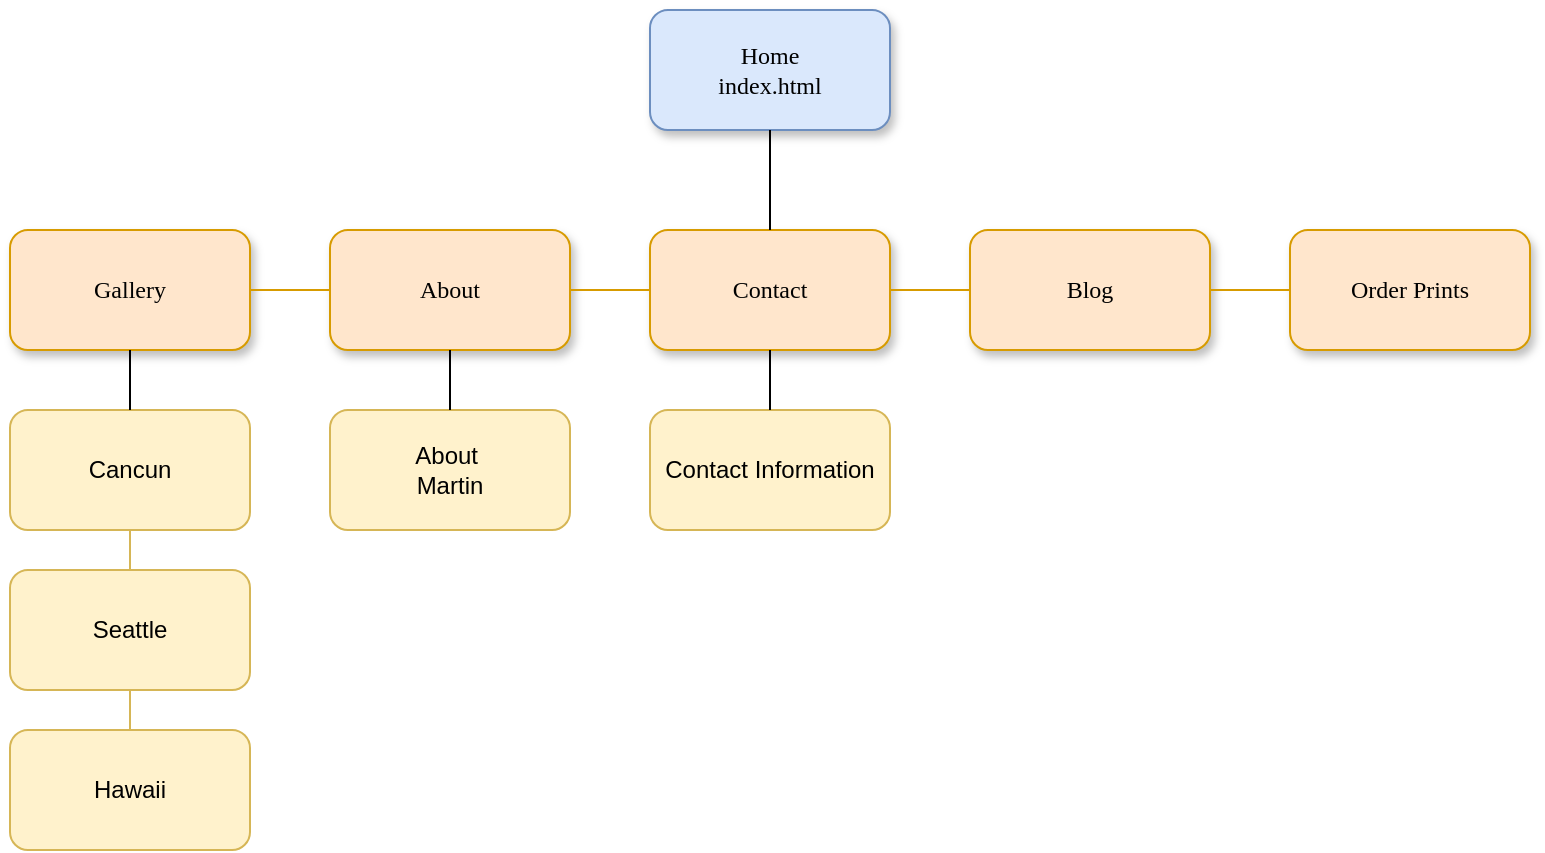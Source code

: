 <mxfile version="14.6.9" type="github"><diagram name="Page-1" id="10a91c8b-09ff-31b1-d368-03940ed4cc9e"><mxGraphModel dx="762" dy="532" grid="1" gridSize="10" guides="1" tooltips="1" connect="1" arrows="1" fold="1" page="1" pageScale="1" pageWidth="1100" pageHeight="850" background="#ffffff" math="0" shadow="0"><root><mxCell id="0"/><mxCell id="1" parent="0"/><mxCell id="62893188c0fa7362-1" value="Home&lt;br&gt;index.html" style="whiteSpace=wrap;html=1;rounded=1;shadow=1;labelBackgroundColor=none;strokeWidth=1;fontFamily=Verdana;fontSize=12;align=center;labelBorderColor=none;fillColor=#dae8fc;strokeColor=#6c8ebf;" parent="1" vertex="1"><mxGeometry x="500" y="40" width="120" height="60" as="geometry"/></mxCell><mxCell id="62893188c0fa7362-2" value="&lt;span&gt;Gallery&lt;/span&gt;" style="whiteSpace=wrap;html=1;rounded=1;shadow=1;labelBackgroundColor=none;strokeWidth=1;fontFamily=Verdana;fontSize=12;align=center;fillColor=#ffe6cc;strokeColor=#d79b00;" parent="1" vertex="1"><mxGeometry x="180" y="150" width="120" height="60" as="geometry"/></mxCell><mxCell id="62893188c0fa7362-3" value="&lt;span&gt;Contact&lt;/span&gt;" style="whiteSpace=wrap;html=1;rounded=1;shadow=1;labelBackgroundColor=none;strokeWidth=1;fontFamily=Verdana;fontSize=12;align=center;fillColor=#ffe6cc;strokeColor=#d79b00;" parent="1" vertex="1"><mxGeometry x="500" y="150" width="120" height="60" as="geometry"/></mxCell><mxCell id="GLnPPPpKqyIls9OnIpHz-1" value="About" style="whiteSpace=wrap;html=1;rounded=1;shadow=1;fontFamily=Verdana;strokeWidth=1;fillColor=#ffe6cc;strokeColor=#d79b00;" vertex="1" parent="1"><mxGeometry x="340" y="150" width="120" height="60" as="geometry"/></mxCell><mxCell id="GLnPPPpKqyIls9OnIpHz-3" value="Blog" style="whiteSpace=wrap;html=1;rounded=1;shadow=1;fontFamily=Verdana;strokeWidth=1;fillColor=#ffe6cc;strokeColor=#d79b00;" vertex="1" parent="1"><mxGeometry x="660" y="150" width="120" height="60" as="geometry"/></mxCell><mxCell id="GLnPPPpKqyIls9OnIpHz-5" value="Order Prints" style="whiteSpace=wrap;html=1;rounded=1;shadow=1;fontFamily=Verdana;strokeWidth=1;fillColor=#ffe6cc;strokeColor=#d79b00;" vertex="1" parent="1"><mxGeometry x="820" y="150" width="120" height="60" as="geometry"/></mxCell><mxCell id="GLnPPPpKqyIls9OnIpHz-17" value="" style="endArrow=none;html=1;entryX=0.5;entryY=1;entryDx=0;entryDy=0;" edge="1" parent="1" source="62893188c0fa7362-3" target="62893188c0fa7362-1"><mxGeometry width="50" height="50" relative="1" as="geometry"><mxPoint x="390" y="240" as="sourcePoint"/><mxPoint x="440" y="190" as="targetPoint"/></mxGeometry></mxCell><mxCell id="GLnPPPpKqyIls9OnIpHz-18" value="" style="endArrow=none;html=1;entryX=1;entryY=0.5;entryDx=0;entryDy=0;exitX=0;exitY=0.5;exitDx=0;exitDy=0;fillColor=#ffe6cc;strokeColor=#d79b00;" edge="1" parent="1" source="GLnPPPpKqyIls9OnIpHz-1" target="62893188c0fa7362-2"><mxGeometry width="50" height="50" relative="1" as="geometry"><mxPoint x="390" y="240" as="sourcePoint"/><mxPoint x="440" y="190" as="targetPoint"/></mxGeometry></mxCell><mxCell id="GLnPPPpKqyIls9OnIpHz-19" value="" style="endArrow=none;html=1;entryX=0;entryY=0.5;entryDx=0;entryDy=0;exitX=1;exitY=0.5;exitDx=0;exitDy=0;fillColor=#ffe6cc;strokeColor=#d79b00;" edge="1" parent="1" source="GLnPPPpKqyIls9OnIpHz-1" target="62893188c0fa7362-3"><mxGeometry width="50" height="50" relative="1" as="geometry"><mxPoint x="390" y="240" as="sourcePoint"/><mxPoint x="440" y="190" as="targetPoint"/></mxGeometry></mxCell><mxCell id="GLnPPPpKqyIls9OnIpHz-22" value="Cancun" style="rounded=1;whiteSpace=wrap;html=1;fillColor=#fff2cc;strokeColor=#d6b656;" vertex="1" parent="1"><mxGeometry x="180" y="240" width="120" height="60" as="geometry"/></mxCell><mxCell id="GLnPPPpKqyIls9OnIpHz-23" value="Hawaii" style="rounded=1;whiteSpace=wrap;html=1;fillColor=#fff2cc;strokeColor=#d6b656;" vertex="1" parent="1"><mxGeometry x="180" y="400" width="120" height="60" as="geometry"/></mxCell><mxCell id="GLnPPPpKqyIls9OnIpHz-24" value="Seattle" style="rounded=1;whiteSpace=wrap;html=1;fillColor=#fff2cc;strokeColor=#d6b656;" vertex="1" parent="1"><mxGeometry x="180" y="320" width="120" height="60" as="geometry"/></mxCell><mxCell id="GLnPPPpKqyIls9OnIpHz-25" value="" style="endArrow=none;html=1;entryX=0.5;entryY=1;entryDx=0;entryDy=0;exitX=0.5;exitY=0;exitDx=0;exitDy=0;" edge="1" parent="1" source="GLnPPPpKqyIls9OnIpHz-22" target="62893188c0fa7362-2"><mxGeometry width="50" height="50" relative="1" as="geometry"><mxPoint x="490" y="360" as="sourcePoint"/><mxPoint x="540" y="310" as="targetPoint"/></mxGeometry></mxCell><mxCell id="GLnPPPpKqyIls9OnIpHz-26" value="" style="endArrow=none;html=1;entryX=0.5;entryY=1;entryDx=0;entryDy=0;exitX=0.5;exitY=0;exitDx=0;exitDy=0;fillColor=#fff2cc;strokeColor=#d6b656;" edge="1" parent="1" source="GLnPPPpKqyIls9OnIpHz-24" target="GLnPPPpKqyIls9OnIpHz-22"><mxGeometry width="50" height="50" relative="1" as="geometry"><mxPoint x="490" y="360" as="sourcePoint"/><mxPoint x="540" y="310" as="targetPoint"/></mxGeometry></mxCell><mxCell id="GLnPPPpKqyIls9OnIpHz-27" value="" style="endArrow=none;html=1;entryX=0.5;entryY=1;entryDx=0;entryDy=0;exitX=0.5;exitY=0;exitDx=0;exitDy=0;fillColor=#fff2cc;strokeColor=#d6b656;" edge="1" parent="1" source="GLnPPPpKqyIls9OnIpHz-23" target="GLnPPPpKqyIls9OnIpHz-24"><mxGeometry width="50" height="50" relative="1" as="geometry"><mxPoint x="490" y="360" as="sourcePoint"/><mxPoint x="540" y="310" as="targetPoint"/></mxGeometry></mxCell><mxCell id="GLnPPPpKqyIls9OnIpHz-28" value="About&amp;nbsp;&lt;br&gt;Martin" style="rounded=1;whiteSpace=wrap;html=1;fillColor=#fff2cc;strokeColor=#d6b656;" vertex="1" parent="1"><mxGeometry x="340" y="240" width="120" height="60" as="geometry"/></mxCell><mxCell id="GLnPPPpKqyIls9OnIpHz-29" value="" style="endArrow=none;html=1;entryX=0.5;entryY=1;entryDx=0;entryDy=0;exitX=0.5;exitY=0;exitDx=0;exitDy=0;" edge="1" parent="1" source="GLnPPPpKqyIls9OnIpHz-28" target="GLnPPPpKqyIls9OnIpHz-1"><mxGeometry width="50" height="50" relative="1" as="geometry"><mxPoint x="490" y="360" as="sourcePoint"/><mxPoint x="540" y="310" as="targetPoint"/></mxGeometry></mxCell><mxCell id="GLnPPPpKqyIls9OnIpHz-30" value="Contact Information" style="rounded=1;whiteSpace=wrap;html=1;fillColor=#fff2cc;strokeColor=#d6b656;" vertex="1" parent="1"><mxGeometry x="500" y="240" width="120" height="60" as="geometry"/></mxCell><mxCell id="GLnPPPpKqyIls9OnIpHz-31" value="" style="endArrow=none;html=1;entryX=0.5;entryY=1;entryDx=0;entryDy=0;exitX=0.5;exitY=0;exitDx=0;exitDy=0;" edge="1" parent="1" source="GLnPPPpKqyIls9OnIpHz-30" target="62893188c0fa7362-3"><mxGeometry width="50" height="50" relative="1" as="geometry"><mxPoint x="490" y="360" as="sourcePoint"/><mxPoint x="540" y="310" as="targetPoint"/></mxGeometry></mxCell><mxCell id="GLnPPPpKqyIls9OnIpHz-32" value="" style="endArrow=none;html=1;entryX=1;entryY=0.5;entryDx=0;entryDy=0;exitX=0;exitY=0.5;exitDx=0;exitDy=0;fillColor=#ffe6cc;strokeColor=#d79b00;" edge="1" parent="1" source="GLnPPPpKqyIls9OnIpHz-3" target="62893188c0fa7362-3"><mxGeometry width="50" height="50" relative="1" as="geometry"><mxPoint x="490" y="360" as="sourcePoint"/><mxPoint x="540" y="310" as="targetPoint"/></mxGeometry></mxCell><mxCell id="GLnPPPpKqyIls9OnIpHz-33" value="" style="endArrow=none;html=1;entryX=1;entryY=0.5;entryDx=0;entryDy=0;exitX=0;exitY=0.5;exitDx=0;exitDy=0;fillColor=#ffe6cc;strokeColor=#d79b00;" edge="1" parent="1" source="GLnPPPpKqyIls9OnIpHz-5" target="GLnPPPpKqyIls9OnIpHz-3"><mxGeometry width="50" height="50" relative="1" as="geometry"><mxPoint x="490" y="360" as="sourcePoint"/><mxPoint x="540" y="310" as="targetPoint"/></mxGeometry></mxCell></root></mxGraphModel></diagram></mxfile>